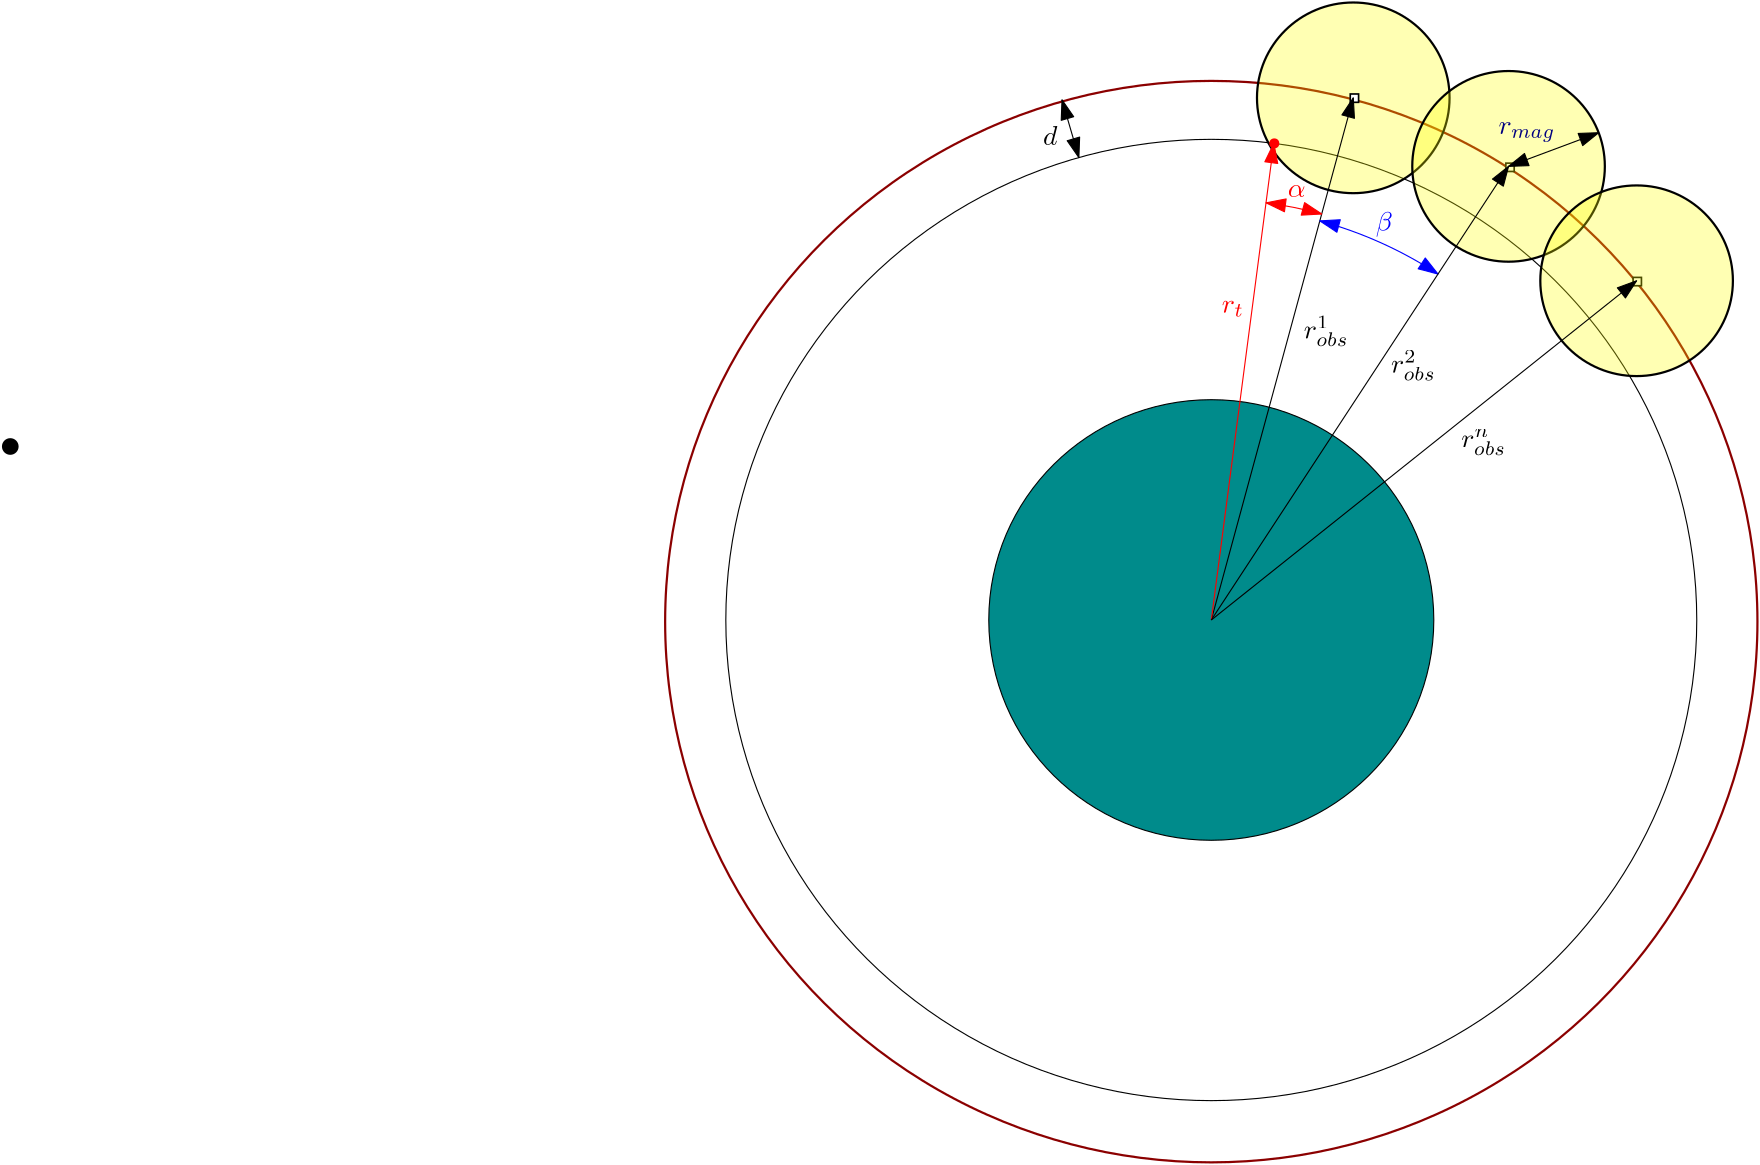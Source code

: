 <?xml version="1.0"?>
<!DOCTYPE ipe SYSTEM "ipe.dtd">
<ipe version="70218" creator="Ipe 7.2.26">
<info created="D:20240112202823" modified="D:20240113212121"/>
<ipestyle name="basic">
<symbol name="arrow/arc(spx)">
<path stroke="sym-stroke" fill="sym-stroke" pen="sym-pen">
0 0 m
-1 0.333 l
-1 -0.333 l
h
</path>
</symbol>
<symbol name="arrow/farc(spx)">
<path stroke="sym-stroke" fill="white" pen="sym-pen">
0 0 m
-1 0.333 l
-1 -0.333 l
h
</path>
</symbol>
<symbol name="arrow/ptarc(spx)">
<path stroke="sym-stroke" fill="sym-stroke" pen="sym-pen">
0 0 m
-1 0.333 l
-0.8 0 l
-1 -0.333 l
h
</path>
</symbol>
<symbol name="arrow/fptarc(spx)">
<path stroke="sym-stroke" fill="white" pen="sym-pen">
0 0 m
-1 0.333 l
-0.8 0 l
-1 -0.333 l
h
</path>
</symbol>
<symbol name="mark/circle(sx)" transformations="translations">
<path fill="sym-stroke">
0.6 0 0 0.6 0 0 e
0.4 0 0 0.4 0 0 e
</path>
</symbol>
<symbol name="mark/disk(sx)" transformations="translations">
<path fill="sym-stroke">
0.6 0 0 0.6 0 0 e
</path>
</symbol>
<symbol name="mark/fdisk(sfx)" transformations="translations">
<group>
<path fill="sym-fill">
0.5 0 0 0.5 0 0 e
</path>
<path fill="sym-stroke" fillrule="eofill">
0.6 0 0 0.6 0 0 e
0.4 0 0 0.4 0 0 e
</path>
</group>
</symbol>
<symbol name="mark/box(sx)" transformations="translations">
<path fill="sym-stroke" fillrule="eofill">
-0.6 -0.6 m
0.6 -0.6 l
0.6 0.6 l
-0.6 0.6 l
h
-0.4 -0.4 m
0.4 -0.4 l
0.4 0.4 l
-0.4 0.4 l
h
</path>
</symbol>
<symbol name="mark/square(sx)" transformations="translations">
<path fill="sym-stroke">
-0.6 -0.6 m
0.6 -0.6 l
0.6 0.6 l
-0.6 0.6 l
h
</path>
</symbol>
<symbol name="mark/fsquare(sfx)" transformations="translations">
<group>
<path fill="sym-fill">
-0.5 -0.5 m
0.5 -0.5 l
0.5 0.5 l
-0.5 0.5 l
h
</path>
<path fill="sym-stroke" fillrule="eofill">
-0.6 -0.6 m
0.6 -0.6 l
0.6 0.6 l
-0.6 0.6 l
h
-0.4 -0.4 m
0.4 -0.4 l
0.4 0.4 l
-0.4 0.4 l
h
</path>
</group>
</symbol>
<symbol name="mark/cross(sx)" transformations="translations">
<group>
<path fill="sym-stroke">
-0.43 -0.57 m
0.57 0.43 l
0.43 0.57 l
-0.57 -0.43 l
h
</path>
<path fill="sym-stroke">
-0.43 0.57 m
0.57 -0.43 l
0.43 -0.57 l
-0.57 0.43 l
h
</path>
</group>
</symbol>
<symbol name="arrow/fnormal(spx)">
<path stroke="sym-stroke" fill="white" pen="sym-pen">
0 0 m
-1 0.333 l
-1 -0.333 l
h
</path>
</symbol>
<symbol name="arrow/pointed(spx)">
<path stroke="sym-stroke" fill="sym-stroke" pen="sym-pen">
0 0 m
-1 0.333 l
-0.8 0 l
-1 -0.333 l
h
</path>
</symbol>
<symbol name="arrow/fpointed(spx)">
<path stroke="sym-stroke" fill="white" pen="sym-pen">
0 0 m
-1 0.333 l
-0.8 0 l
-1 -0.333 l
h
</path>
</symbol>
<symbol name="arrow/linear(spx)">
<path stroke="sym-stroke" pen="sym-pen">
-1 0.333 m
0 0 l
-1 -0.333 l
</path>
</symbol>
<symbol name="arrow/fdouble(spx)">
<path stroke="sym-stroke" fill="white" pen="sym-pen">
0 0 m
-1 0.333 l
-1 -0.333 l
h
-1 0 m
-2 0.333 l
-2 -0.333 l
h
</path>
</symbol>
<symbol name="arrow/double(spx)">
<path stroke="sym-stroke" fill="sym-stroke" pen="sym-pen">
0 0 m
-1 0.333 l
-1 -0.333 l
h
-1 0 m
-2 0.333 l
-2 -0.333 l
h
</path>
</symbol>
<symbol name="arrow/mid-normal(spx)">
<path stroke="sym-stroke" fill="sym-stroke" pen="sym-pen">
0.5 0 m
-0.5 0.333 l
-0.5 -0.333 l
h
</path>
</symbol>
<symbol name="arrow/mid-fnormal(spx)">
<path stroke="sym-stroke" fill="white" pen="sym-pen">
0.5 0 m
-0.5 0.333 l
-0.5 -0.333 l
h
</path>
</symbol>
<symbol name="arrow/mid-pointed(spx)">
<path stroke="sym-stroke" fill="sym-stroke" pen="sym-pen">
0.5 0 m
-0.5 0.333 l
-0.3 0 l
-0.5 -0.333 l
h
</path>
</symbol>
<symbol name="arrow/mid-fpointed(spx)">
<path stroke="sym-stroke" fill="white" pen="sym-pen">
0.5 0 m
-0.5 0.333 l
-0.3 0 l
-0.5 -0.333 l
h
</path>
</symbol>
<symbol name="arrow/mid-double(spx)">
<path stroke="sym-stroke" fill="sym-stroke" pen="sym-pen">
1 0 m
0 0.333 l
0 -0.333 l
h
0 0 m
-1 0.333 l
-1 -0.333 l
h
</path>
</symbol>
<symbol name="arrow/mid-fdouble(spx)">
<path stroke="sym-stroke" fill="white" pen="sym-pen">
1 0 m
0 0.333 l
0 -0.333 l
h
0 0 m
-1 0.333 l
-1 -0.333 l
h
</path>
</symbol>
<anglesize name="22.5 deg" value="22.5"/>
<anglesize name="30 deg" value="30"/>
<anglesize name="45 deg" value="45"/>
<anglesize name="60 deg" value="60"/>
<anglesize name="90 deg" value="90"/>
<arrowsize name="large" value="10"/>
<arrowsize name="small" value="5"/>
<arrowsize name="tiny" value="3"/>
<color name="blue" value="0 0 1"/>
<color name="brown" value="0.647 0.165 0.165"/>
<color name="darkblue" value="0 0 0.545"/>
<color name="darkcyan" value="0 0.545 0.545"/>
<color name="darkgray" value="0.663"/>
<color name="darkgreen" value="0 0.392 0"/>
<color name="darkmagenta" value="0.545 0 0.545"/>
<color name="darkorange" value="1 0.549 0"/>
<color name="darkred" value="0.545 0 0"/>
<color name="gold" value="1 0.843 0"/>
<color name="gray" value="0.745"/>
<color name="green" value="0 1 0"/>
<color name="lightblue" value="0.678 0.847 0.902"/>
<color name="lightcyan" value="0.878 1 1"/>
<color name="lightgray" value="0.827"/>
<color name="lightgreen" value="0.565 0.933 0.565"/>
<color name="lightyellow" value="1 1 0.878"/>
<color name="navy" value="0 0 0.502"/>
<color name="orange" value="1 0.647 0"/>
<color name="pink" value="1 0.753 0.796"/>
<color name="purple" value="0.627 0.125 0.941"/>
<color name="red" value="1 0 0"/>
<color name="seagreen" value="0.18 0.545 0.341"/>
<color name="turquoise" value="0.251 0.878 0.816"/>
<color name="violet" value="0.933 0.51 0.933"/>
<color name="yellow" value="1 1 0"/>
<dashstyle name="dash dot dotted" value="[4 2 1 2 1 2] 0"/>
<dashstyle name="dash dotted" value="[4 2 1 2] 0"/>
<dashstyle name="dashed" value="[4] 0"/>
<dashstyle name="dotted" value="[1 3] 0"/>
<gridsize name="10 pts (~3.5 mm)" value="10"/>
<gridsize name="14 pts (~5 mm)" value="14"/>
<gridsize name="16 pts (~6 mm)" value="16"/>
<gridsize name="20 pts (~7 mm)" value="20"/>
<gridsize name="28 pts (~10 mm)" value="28"/>
<gridsize name="32 pts (~12 mm)" value="32"/>
<gridsize name="4 pts" value="4"/>
<gridsize name="56 pts (~20 mm)" value="56"/>
<gridsize name="8 pts (~3 mm)" value="8"/>
<opacity name="10%" value="0.1"/>
<opacity name="30%" value="0.3"/>
<opacity name="50%" value="0.5"/>
<opacity name="75%" value="0.75"/>
<pen name="fat" value="1.2"/>
<pen name="heavier" value="0.8"/>
<pen name="ultrafat" value="2"/>
<symbolsize name="large" value="5"/>
<symbolsize name="small" value="2"/>
<symbolsize name="tiny" value="1.1"/>
<textsize name="Huge" value="\Huge"/>
<textsize name="LARGE" value="\LARGE"/>
<textsize name="Large" value="\Large"/>
<textsize name="footnote" value="\footnotesize"/>
<textsize name="huge" value="\huge"/>
<textsize name="large" value="\large"/>
<textsize name="script" value="\scriptsize"/>
<textsize name="small" value="\small"/>
<textsize name="tiny" value="\tiny"/>
<textstyle name="center" begin="\begin{center}" end="\end{center}"/>
<textstyle name="item" begin="\begin{itemize}\item{}" end="\end{itemize}"/>
<textstyle name="itemize" begin="\begin{itemize}" end="\end{itemize}"/>
<tiling name="falling" angle="-60" step="4" width="1"/>
<tiling name="rising" angle="30" step="4" width="1"/>
</ipestyle>
<page>
<layer name="alpha"/>
<view layers="alpha" active="alpha"/>
<path layer="alpha" matrix="1.82051 0 0 1.80245 -272.821 -375.301" stroke="black" fill="darkcyan">
44 0 0 44 304 464 e
</path>
<path matrix="1.82051 0 0 1.80245 -272.821 -375.301" stroke="black">
96 0 0 96 304 464 e
</path>
<path matrix="1.82051 0 0 1.80245 -272.821 -375.893" stroke="darkred" pen="heavier">
108 0 0 108 304 464 e
</path>
<use name="mark/disk(sx)" pos="-151.75 523.494" size="large" stroke="black"/>
<path matrix="1.82051 0 0 1.80245 -272.821 -375.301" stroke="black" fill="yellow" pen="heavier" opacity="30%" stroke-opacity="opaque">
19.0419 0 0 19.0419 332.077 568.287 e
</path>
<use name="mark/fsquare(sfx)" pos="332.141 648.896" size="normal" stroke="black" fill="white"/>
<use name="mark/fsquare(sfx)" pos="388.158 623.999" size="normal" stroke="black" fill="white"/>
<use name="mark/fsquare(sfx)" pos="433.965 582.865" size="normal" stroke="black" fill="white"/>
<path stroke="black" arrow="normal/normal">
280.615 461.035 m
331.73 649.007 l
</path>
<path stroke="black" arrow="normal/normal" rarrow="normal/normal">
226.873 648.286 m
232.939 627.507 l
</path>
<path stroke="blue" arrow="normal/normal" rarrow="normal/normal">
362.225 585.569 m
148.892 0 0 148.892 280.615 461.035 319.684 604.71 a
</path>
<use name="mark/disk(sx)" pos="303.294 632.607" size="normal" stroke="red"/>
<path stroke="red" arrow="normal/normal">
280.615 461.035 m
303.123 632.629 l
</path>
<path stroke="red" arrow="normal/normal" rarrow="normal/normal">
320.36 607.194 m
151.466 0 0 151.466 280.615 461.035 300.314 611.214 a
</path>
<path matrix="1.82051 0 0 1.80245 -216.92 -399.969" stroke="black" fill="yellow" pen="heavier" opacity="30%" stroke-opacity="opaque">
19.0419 0 0 19.0419 332.077 568.287 e
</path>
<path matrix="1.82051 0 0 1.80245 -170.821 -441.154" stroke="black" fill="yellow" pen="heavier" opacity="30%" stroke-opacity="opaque">
19.0419 0 0 19.0419 332.077 568.287 e
</path>
<path stroke="black" arrow="normal/normal" opacity="30%" stroke-opacity="opaque">
280.615 461.035 m
387.629 624.339 l
</path>
<path stroke="black" arrow="normal/normal" rarrow="normal/normal" opacity="30%" stroke-opacity="opaque">
387.629 624.339 m
420.064 636.454 l
</path>
<path stroke="black" arrow="normal/normal" opacity="30%" stroke-opacity="opaque">
280.615 461.035 m
433.728 583.155 l
</path>
<text transformations="translations" pos="220 632" stroke="black" type="label" width="5.185" height="6.918" depth="0" valign="baseline" style="math">d</text>
<text matrix="1 0 0 1 -3.64895 7.64895" transformations="translations" pos="288 564" stroke="red" type="label" width="8.002" height="4.294" depth="1.49" valign="baseline" style="math">r_t</text>
<text matrix="1 0 0 1 13.86 -9.61061" transformations="translations" pos="300 572" stroke="black" type="label" width="16.189" height="8.111" depth="2.82" valign="baseline" style="math">r_{obs}^1</text>
<text matrix="1 0 0 1 45.3027 -21.9318" transformations="translations" pos="300 572" stroke="black" type="label" width="16.189" height="8.111" depth="2.82" valign="baseline" style="math">r_{obs}^2</text>
<text matrix="-0.142838 -0.989746 0.989746 -0.142838 -152.687 901.787" transformations="translations" pos="300 572" stroke="black" type="label" width="16.189" height="6.62" depth="2.82" valign="baseline" style="math">r_{obs}^n</text>
<text transformations="translations" pos="384 636" stroke="navy" type="label" width="20.521" height="4.29" depth="2.85" valign="baseline" style="math">r_{mag}</text>
<text matrix="1 0 0 1 3.8616 -2.80843" transformations="translations" pos="336 604" stroke="blue" type="label" width="6.161" height="6.926" depth="1.93" valign="baseline" style="math">\beta</text>
<text matrix="1 0 0 1 0.702108 -2.45738" transformations="translations" pos="307.426 615.761" stroke="red" type="label" width="6.41" height="4.289" depth="0" valign="baseline" style="math">\alpha</text>
</page>
</ipe>
